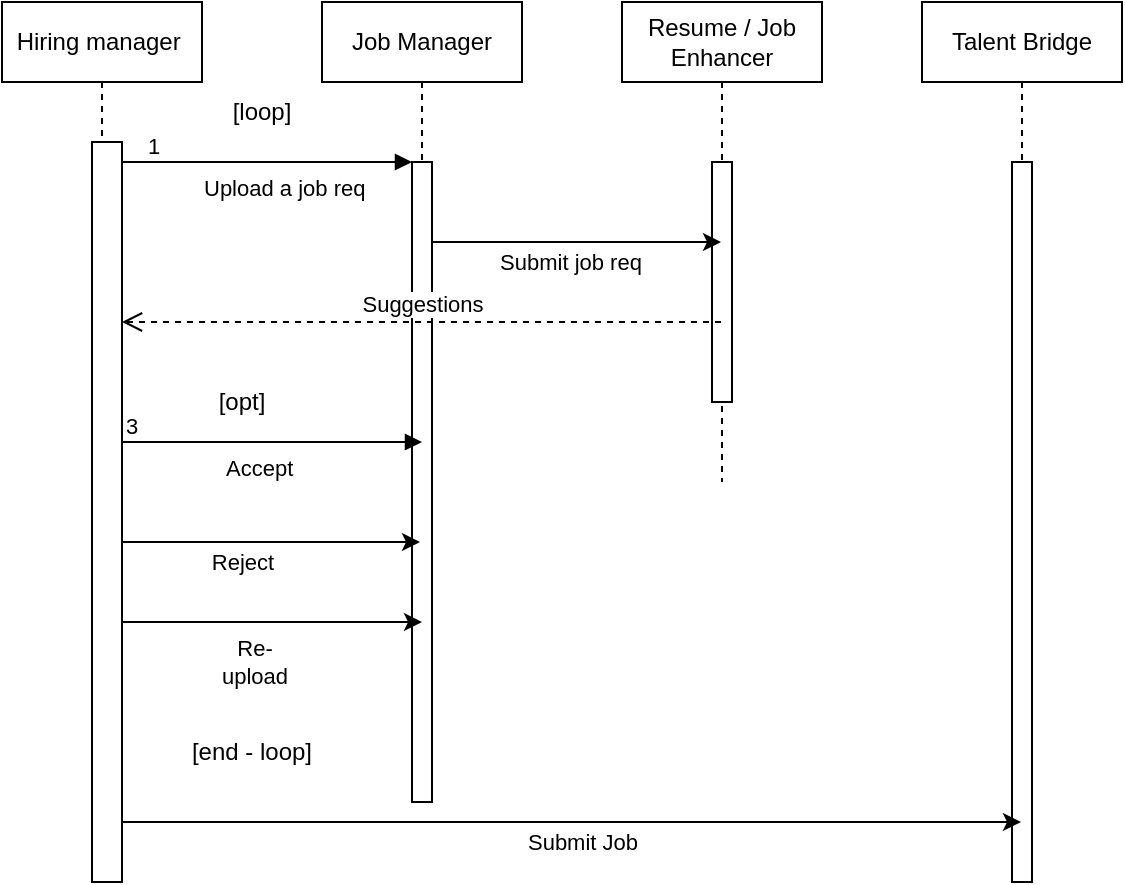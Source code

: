<mxfile version="24.7.16">
  <diagram name="Page-1" id="2YBvvXClWsGukQMizWep">
    <mxGraphModel dx="1084" dy="619" grid="1" gridSize="10" guides="1" tooltips="1" connect="1" arrows="1" fold="1" page="1" pageScale="1" pageWidth="850" pageHeight="1100" background="#ffffff" math="0" shadow="0">
      <root>
        <mxCell id="0" />
        <mxCell id="1" parent="0" />
        <mxCell id="aM9ryv3xv72pqoxQDRHE-1" value="Hiring manager&amp;nbsp;" style="shape=umlLifeline;perimeter=lifelinePerimeter;whiteSpace=wrap;html=1;container=0;dropTarget=0;collapsible=0;recursiveResize=0;outlineConnect=0;portConstraint=eastwest;newEdgeStyle={&quot;edgeStyle&quot;:&quot;elbowEdgeStyle&quot;,&quot;elbow&quot;:&quot;vertical&quot;,&quot;curved&quot;:0,&quot;rounded&quot;:0};" parent="1" vertex="1">
          <mxGeometry x="30" y="130" width="100" height="440" as="geometry" />
        </mxCell>
        <mxCell id="aM9ryv3xv72pqoxQDRHE-2" value="" style="html=1;points=[];perimeter=orthogonalPerimeter;outlineConnect=0;targetShapes=umlLifeline;portConstraint=eastwest;newEdgeStyle={&quot;edgeStyle&quot;:&quot;elbowEdgeStyle&quot;,&quot;elbow&quot;:&quot;vertical&quot;,&quot;curved&quot;:0,&quot;rounded&quot;:0};" parent="aM9ryv3xv72pqoxQDRHE-1" vertex="1">
          <mxGeometry x="45" y="70" width="15" height="370" as="geometry" />
        </mxCell>
        <mxCell id="aM9ryv3xv72pqoxQDRHE-5" value="Job Manager" style="shape=umlLifeline;perimeter=lifelinePerimeter;whiteSpace=wrap;html=1;container=0;dropTarget=0;collapsible=0;recursiveResize=0;outlineConnect=0;portConstraint=eastwest;newEdgeStyle={&quot;edgeStyle&quot;:&quot;elbowEdgeStyle&quot;,&quot;elbow&quot;:&quot;vertical&quot;,&quot;curved&quot;:0,&quot;rounded&quot;:0};" parent="1" vertex="1">
          <mxGeometry x="190" y="130" width="100" height="400" as="geometry" />
        </mxCell>
        <mxCell id="aM9ryv3xv72pqoxQDRHE-6" value="" style="html=1;points=[];perimeter=orthogonalPerimeter;outlineConnect=0;targetShapes=umlLifeline;portConstraint=eastwest;newEdgeStyle={&quot;edgeStyle&quot;:&quot;elbowEdgeStyle&quot;,&quot;elbow&quot;:&quot;vertical&quot;,&quot;curved&quot;:0,&quot;rounded&quot;:0};" parent="aM9ryv3xv72pqoxQDRHE-5" vertex="1">
          <mxGeometry x="45" y="80" width="10" height="320" as="geometry" />
        </mxCell>
        <mxCell id="esuSEMGTplwkqz9OYXq6-5" value="&lt;div&gt;Resume / Job Enhancer&lt;/div&gt;" style="shape=umlLifeline;perimeter=lifelinePerimeter;whiteSpace=wrap;html=1;container=0;dropTarget=0;collapsible=0;recursiveResize=0;outlineConnect=0;portConstraint=eastwest;newEdgeStyle={&quot;edgeStyle&quot;:&quot;elbowEdgeStyle&quot;,&quot;elbow&quot;:&quot;vertical&quot;,&quot;curved&quot;:0,&quot;rounded&quot;:0};" parent="1" vertex="1">
          <mxGeometry x="340" y="130" width="100" height="240" as="geometry" />
        </mxCell>
        <mxCell id="esuSEMGTplwkqz9OYXq6-6" value="" style="html=1;points=[];perimeter=orthogonalPerimeter;outlineConnect=0;targetShapes=umlLifeline;portConstraint=eastwest;newEdgeStyle={&quot;edgeStyle&quot;:&quot;elbowEdgeStyle&quot;,&quot;elbow&quot;:&quot;vertical&quot;,&quot;curved&quot;:0,&quot;rounded&quot;:0};" parent="esuSEMGTplwkqz9OYXq6-5" vertex="1">
          <mxGeometry x="45" y="80" width="10" height="120" as="geometry" />
        </mxCell>
        <mxCell id="esuSEMGTplwkqz9OYXq6-19" value="Suggestions" style="html=1;verticalAlign=bottom;endArrow=open;dashed=1;endSize=8;curved=0;rounded=0;" parent="1" source="esuSEMGTplwkqz9OYXq6-5" edge="1">
          <mxGeometry relative="1" as="geometry">
            <mxPoint x="380" y="280" as="sourcePoint" />
            <mxPoint x="90" y="290" as="targetPoint" />
            <Array as="points">
              <mxPoint x="310" y="290" />
            </Array>
          </mxGeometry>
        </mxCell>
        <mxCell id="esuSEMGTplwkqz9OYXq6-24" value="Upload a job req" style="endArrow=block;endFill=1;html=1;edgeStyle=orthogonalEdgeStyle;align=left;verticalAlign=top;rounded=0;" parent="1" target="aM9ryv3xv72pqoxQDRHE-6" edge="1">
          <mxGeometry x="-0.462" relative="1" as="geometry">
            <mxPoint x="90" y="210" as="sourcePoint" />
            <mxPoint x="480" y="240" as="targetPoint" />
            <Array as="points">
              <mxPoint x="210" y="210" />
              <mxPoint x="210" y="210" />
            </Array>
            <mxPoint as="offset" />
          </mxGeometry>
        </mxCell>
        <mxCell id="esuSEMGTplwkqz9OYXq6-25" value="1" style="edgeLabel;resizable=0;html=1;align=left;verticalAlign=bottom;" parent="esuSEMGTplwkqz9OYXq6-24" connectable="0" vertex="1">
          <mxGeometry x="-1" relative="1" as="geometry">
            <mxPoint x="11" as="offset" />
          </mxGeometry>
        </mxCell>
        <mxCell id="esuSEMGTplwkqz9OYXq6-28" value="Accept" style="endArrow=block;endFill=1;html=1;edgeStyle=orthogonalEdgeStyle;align=left;verticalAlign=top;rounded=0;" parent="1" edge="1">
          <mxGeometry x="-0.333" relative="1" as="geometry">
            <mxPoint x="90" y="350" as="sourcePoint" />
            <mxPoint x="240" y="350" as="targetPoint" />
            <Array as="points">
              <mxPoint x="160" y="350" />
              <mxPoint x="160" y="350" />
            </Array>
            <mxPoint as="offset" />
          </mxGeometry>
        </mxCell>
        <mxCell id="esuSEMGTplwkqz9OYXq6-29" value="3" style="edgeLabel;resizable=0;html=1;align=left;verticalAlign=bottom;" parent="esuSEMGTplwkqz9OYXq6-28" connectable="0" vertex="1">
          <mxGeometry x="-1" relative="1" as="geometry">
            <mxPoint as="offset" />
          </mxGeometry>
        </mxCell>
        <mxCell id="esuSEMGTplwkqz9OYXq6-30" value="[opt]" style="text;html=1;align=center;verticalAlign=middle;whiteSpace=wrap;rounded=0;" parent="1" vertex="1">
          <mxGeometry x="120" y="315" width="60" height="30" as="geometry" />
        </mxCell>
        <mxCell id="esuSEMGTplwkqz9OYXq6-33" value="" style="endArrow=classic;html=1;rounded=0;entryX=0.49;entryY=0.849;entryDx=0;entryDy=0;entryPerimeter=0;" parent="1" edge="1">
          <mxGeometry relative="1" as="geometry">
            <mxPoint x="90" y="400.0" as="sourcePoint" />
            <mxPoint x="239" y="400.0" as="targetPoint" />
          </mxGeometry>
        </mxCell>
        <mxCell id="esuSEMGTplwkqz9OYXq6-34" value="Reject" style="edgeLabel;resizable=0;html=1;;align=center;verticalAlign=middle;" parent="esuSEMGTplwkqz9OYXq6-33" connectable="0" vertex="1">
          <mxGeometry relative="1" as="geometry">
            <mxPoint x="-15" y="10" as="offset" />
          </mxGeometry>
        </mxCell>
        <mxCell id="esuSEMGTplwkqz9OYXq6-35" value="" style="endArrow=classic;html=1;rounded=0;" parent="1" edge="1">
          <mxGeometry relative="1" as="geometry">
            <mxPoint x="90" y="440" as="sourcePoint" />
            <mxPoint x="240" y="440" as="targetPoint" />
            <Array as="points">
              <mxPoint x="160" y="440" />
            </Array>
          </mxGeometry>
        </mxCell>
        <mxCell id="esuSEMGTplwkqz9OYXq6-36" value="Re-&lt;div&gt;upload&lt;/div&gt;" style="edgeLabel;resizable=0;html=1;;align=center;verticalAlign=middle;" parent="esuSEMGTplwkqz9OYXq6-35" connectable="0" vertex="1">
          <mxGeometry relative="1" as="geometry">
            <mxPoint x="-9" y="20" as="offset" />
          </mxGeometry>
        </mxCell>
        <mxCell id="esuSEMGTplwkqz9OYXq6-37" value="[loop]" style="text;html=1;align=center;verticalAlign=middle;whiteSpace=wrap;rounded=0;" parent="1" vertex="1">
          <mxGeometry x="130" y="170" width="60" height="30" as="geometry" />
        </mxCell>
        <mxCell id="esuSEMGTplwkqz9OYXq6-38" value="[end - loop]" style="text;html=1;align=center;verticalAlign=middle;whiteSpace=wrap;rounded=0;" parent="1" vertex="1">
          <mxGeometry x="120" y="490" width="70" height="30" as="geometry" />
        </mxCell>
        <mxCell id="esuSEMGTplwkqz9OYXq6-40" value="&lt;div&gt;Talent Bridge&lt;/div&gt;" style="shape=umlLifeline;perimeter=lifelinePerimeter;whiteSpace=wrap;html=1;container=0;dropTarget=0;collapsible=0;recursiveResize=0;outlineConnect=0;portConstraint=eastwest;newEdgeStyle={&quot;edgeStyle&quot;:&quot;elbowEdgeStyle&quot;,&quot;elbow&quot;:&quot;vertical&quot;,&quot;curved&quot;:0,&quot;rounded&quot;:0};" parent="1" vertex="1">
          <mxGeometry x="490" y="130" width="100" height="440" as="geometry" />
        </mxCell>
        <mxCell id="esuSEMGTplwkqz9OYXq6-41" value="" style="html=1;points=[];perimeter=orthogonalPerimeter;outlineConnect=0;targetShapes=umlLifeline;portConstraint=eastwest;newEdgeStyle={&quot;edgeStyle&quot;:&quot;elbowEdgeStyle&quot;,&quot;elbow&quot;:&quot;vertical&quot;,&quot;curved&quot;:0,&quot;rounded&quot;:0};" parent="esuSEMGTplwkqz9OYXq6-40" vertex="1">
          <mxGeometry x="45" y="80" width="10" height="360" as="geometry" />
        </mxCell>
        <mxCell id="esuSEMGTplwkqz9OYXq6-42" value="" style="endArrow=classic;html=1;rounded=0;" parent="1" target="esuSEMGTplwkqz9OYXq6-40" edge="1">
          <mxGeometry relative="1" as="geometry">
            <mxPoint x="90" y="540" as="sourcePoint" />
            <mxPoint x="190" y="540" as="targetPoint" />
          </mxGeometry>
        </mxCell>
        <mxCell id="esuSEMGTplwkqz9OYXq6-43" value="Submit Job" style="edgeLabel;resizable=0;html=1;;align=center;verticalAlign=middle;" parent="esuSEMGTplwkqz9OYXq6-42" connectable="0" vertex="1">
          <mxGeometry relative="1" as="geometry">
            <mxPoint x="5" y="10" as="offset" />
          </mxGeometry>
        </mxCell>
        <mxCell id="pcKBBapZFOcObjduRRPM-2" value="" style="endArrow=classic;html=1;rounded=0;" parent="1" source="aM9ryv3xv72pqoxQDRHE-6" target="esuSEMGTplwkqz9OYXq6-5" edge="1">
          <mxGeometry relative="1" as="geometry">
            <mxPoint x="250" y="250" as="sourcePoint" />
            <mxPoint x="480" y="370" as="targetPoint" />
            <Array as="points">
              <mxPoint x="310" y="250" />
            </Array>
          </mxGeometry>
        </mxCell>
        <mxCell id="pcKBBapZFOcObjduRRPM-3" value="Submit job req" style="edgeLabel;resizable=0;html=1;;align=center;verticalAlign=middle;" parent="pcKBBapZFOcObjduRRPM-2" connectable="0" vertex="1">
          <mxGeometry relative="1" as="geometry">
            <mxPoint x="-4" y="10" as="offset" />
          </mxGeometry>
        </mxCell>
      </root>
    </mxGraphModel>
  </diagram>
</mxfile>
